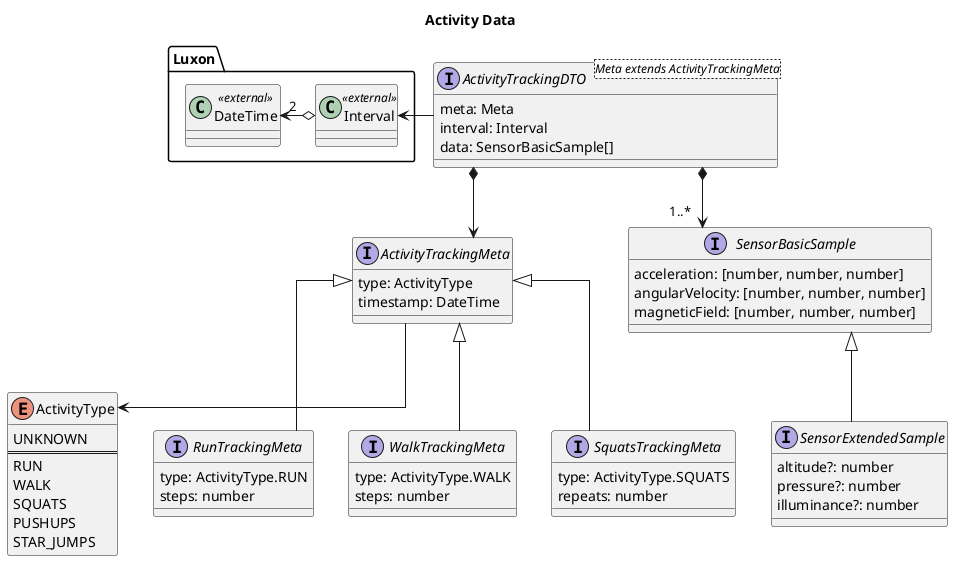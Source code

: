 @startuml ActivityData
title Activity Data
skinparam Linetype ortho

package Luxon {
  class DateTime <<external>>
  class Interval <<external>>

  Interval o-left-> "2" DateTime
}

enum ActivityType {
  UNKNOWN
  ==
  RUN
  WALK
  SQUATS
  PUSHUPS
  STAR_JUMPS
}

interface ActivityTrackingDTO<Meta extends ActivityTrackingMeta>{
  meta: Meta
  interval: Interval
  data: SensorBasicSample[]
}

interface ActivityTrackingMeta{
  type: ActivityType
  timestamp: DateTime
}

interface RunTrackingMeta extends ActivityTrackingMeta{
  type: ActivityType.RUN
  steps: number
}

interface WalkTrackingMeta extends ActivityTrackingMeta{
  type: ActivityType.WALK
  steps: number
}

interface SquatsTrackingMeta extends ActivityTrackingMeta{
  type: ActivityType.SQUATS
  repeats: number
}

interface SensorBasicSample {
  acceleration: [number, number, number]
  angularVelocity: [number, number, number]
  magneticField: [number, number, number]
}

interface SensorExtendedSample extends SensorBasicSample {
  altitude?: number
  pressure?: number
  illuminance?: number
}

ActivityTrackingMeta --> ActivityType
ActivityTrackingDTO -> Interval
ActivityTrackingDTO  *--> "1..*" SensorBasicSample
ActivityTrackingDTO  *-->  ActivityTrackingMeta

@enduml
